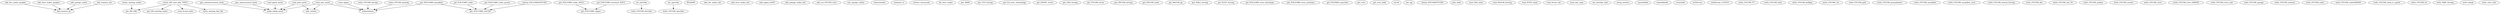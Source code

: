 /* Created by mdot for Matlab */
digraph m2html {
  add_obc_nodes_graphic -> find_nearest_pt;
  add_river_nodes_graphic -> find_nearest_pt;
  add_sponge_nodes -> find_nearest_pt;
  add_stations_list -> find_nearest_pt;
  create_HD_nest_bdy_TYPE3 -> get_HD_OBC;
  create_HD_nest_bdy_TYPE3 -> get_HD_nesting_nodes;
  create_HD_nest_bdy_TYPE3 -> read_fvcom_bath;
  create_HD_nest_bdy_TYPE3 -> write_nesting_bdy_file;
  create_nesting_nodes -> get_HD_OBC;
  gen_semistructured_mesh -> make_blank_mesh;
  gen_unstructured_mesh -> make_blank_mesh;
  get_POLCOMS_meanflow -> get_POLCOMS_netCDF;
  get_POLCOMS_meanflow -> nodes2elems;
  get_POLCOMS_tsobc -> get_POLCOMS_netCDF;
  get_POLCOMS_tsobc_NOCL -> get_POLCOMS_sigma;
  get_POLCOMS_tsobc_gcoms -> get_POLCOMS_netCDF;
  get_POLCOMS_tsrestart_NOCL -> get_POLCOMS_sigma;
  interp_POLCOMS2FVCOM -> get_POLCOMS_netCDF;
  read_gmsh_mesh -> make_blank_mesh;
  read_grid_mesh -> add_coriolis;
  read_grid_mesh -> make_blank_mesh;
  read_sigma -> nodes2elems;
  read_sms_mesh -> add_coriolis;
  read_sms_mesh -> make_blank_mesh;
  read_sms_mesh -> nodes2elems;
  set_elevtide -> write_FVCOM_elevtide;
  set_spectide -> write_FVCOM_spectide;
  write_FVCOM_forcing -> nodes2elems;
  write_FVCOM_heating -> nodes2elems;

  README [URL="README.html"];
  add_coriolis [URL="add_coriolis.html"];
  add_obc_nodes_graphic [URL="add_obc_nodes_graphic.html"];
  add_obc_nodes_list [URL="add_obc_nodes_list.html"];
  add_river_nodes_graphic [URL="add_river_nodes_graphic.html"];
  add_river_nodes_list [URL="add_river_nodes_list.html"];
  add_sigma_forDT [URL="add_sigma_forDT.html"];
  add_sponge_nodes [URL="add_sponge_nodes.html"];
  add_sponge_nodes_list [URL="add_sponge_nodes_list.html"];
  add_stations_list [URL="add_stations_list.html"];
  add_var_FVCOM_river [URL="add_var_FVCOM_river.html"];
  calc_sponge_radius [URL="calc_sponge_radius.html"];
  create_HD_nest_bdy_TYPE3 [URL="create_HD_nest_bdy_TYPE3.html"];
  create_nesting_nodes [URL="create_nesting_nodes.html"];
  elems2nodes [URL="elems2nodes.html"];
  estimate_ts [URL="estimate_ts.html"];
  extract_mesoscale [URL="extract_mesoscale.html"];
  find_nearest_pt [URL="find_nearest_pt.html"];
  fix_river_nodes [URL="fix_river_nodes.html"];
  gen_semistructured_mesh [URL="gen_semistructured_mesh.html"];
  gen_unstructured_mesh [URL="gen_unstructured_mesh.html"];
  get_AMM [URL="get_AMM.html"];
  get_CFS_forcing [URL="get_CFS_forcing.html"];
  get_EA_river_climatology [URL="get_EA_river_climatology.html"];
  get_EHYPE_rivers [URL="get_EHYPE_rivers.html"];
  get_ERA_forcing [URL="get_ERA_forcing.html"];
  get_FVCOM_rivers [URL="get_FVCOM_rivers.html"];
  get_HD_OBC [URL="get_HD_OBC.html"];
  get_HD_nesting_nodes [URL="get_HD_nesting_nodes.html"];
  get_HYCOM_forcing [URL="get_HYCOM_forcing.html"];
  get_HYCOM_tsobc [URL="get_HYCOM_tsobc.html"];
  get_MetUM_pp [URL="get_MetUM_pp.html"];
  get_NAE2_forcing [URL="get_NAE2_forcing.html"];
  get_NCEP_forcing [URL="get_NCEP_forcing.html"];
  get_POLCOMS_meanflow [URL="get_POLCOMS_meanflow.html"];
  get_POLCOMS_netCDF [URL="get_POLCOMS_netCDF.html"];
  get_POLCOMS_river_discharge [URL="get_POLCOMS_river_discharge.html"];
  get_POLCOMS_river_positions [URL="get_POLCOMS_river_positions.html"];
  get_POLCOMS_sigma [URL="get_POLCOMS_sigma.html"];
  get_POLCOMS_tsobc [URL="get_POLCOMS_tsobc.html"];
  get_POLCOMS_tsobc_NOCL [URL="get_POLCOMS_tsobc_NOCL.html"];
  get_POLCOMS_tsobc_gcoms [URL="get_POLCOMS_tsobc_gcoms.html"];
  get_POLCOMS_tsrestart_NOCL [URL="get_POLCOMS_tsrestart_NOCL.html"];
  get_POLPRED_spectide [URL="get_POLPRED_spectide.html"];
  get_cs3x [URL="get_cs3x.html"];
  get_zeta_xtide [URL="get_zeta_xtide.html"];
  inCell [URL="inCell.html"];
  init_lag [URL="init_lag.html"];
  interp_HYCOM2FVCOM [URL="interp_HYCOM2FVCOM.html"];
  interp_POLCOMS2FVCOM [URL="interp_POLCOMS2FVCOM.html"];
  make_blank_mesh [URL="make_blank_mesh.html"];
  nodes2elems [URL="nodes2elems.html"];
  plot_field [URL="plot_field.html"];
  read_ERA_wind [URL="read_ERA_wind.html"];
  read_MetUM_forcing [URL="read_MetUM_forcing.html"];
  read_NCEP_wind [URL="read_NCEP_wind.html"];
  read_fvcom_bath [URL="read_fvcom_bath.html"];
  read_fvcom_obc [URL="read_fvcom_obc.html"];
  read_gmsh_mesh [URL="read_gmsh_mesh.html"];
  read_grid_mesh [URL="read_grid_mesh.html"];
  read_sigma [URL="read_sigma.html"];
  read_sms_map [URL="read_sms_map.html"];
  read_sms_mesh [URL="read_sms_mesh.html"];
  set_elevtide [URL="set_elevtide.html"];
  set_elevtide_tmd [URL="set_elevtide_tmd.html"];
  set_spectide [URL="set_spectide.html"];
  setup_metrics [URL="setup_metrics.html"];
  smoothfield [URL="smoothfield.html"];
  smoothfield2 [URL="smoothfield2.html"];
  truncfield [URL="truncfield.html"];
  wrf2fvcom [URL="wrf2fvcom.html"];
  wrf2fvcom_U10V10 [URL="wrf2fvcom_U10V10.html"];
  write_FVCOM_TT [URL="write_FVCOM_TT.html"];
  write_FVCOM_bath [URL="write_FVCOM_bath.html"];
  write_FVCOM_bedflag [URL="write_FVCOM_bedflag.html"];
  write_FVCOM_cor [URL="write_FVCOM_cor.html"];
  write_FVCOM_elevtide [URL="write_FVCOM_elevtide.html"];
  write_FVCOM_forcing [URL="write_FVCOM_forcing.html"];
  write_FVCOM_grid [URL="write_FVCOM_grid.html"];
  write_FVCOM_groundwater [URL="write_FVCOM_groundwater.html"];
  write_FVCOM_heating [URL="write_FVCOM_heating.html"];
  write_FVCOM_meanflow [URL="write_FVCOM_meanflow.html"];
  write_FVCOM_meanflow_ascii [URL="write_FVCOM_meanflow_ascii.html"];
  write_FVCOM_nested_forcing [URL="write_FVCOM_nested_forcing.html"];
  write_FVCOM_obc [URL="write_FVCOM_obc.html"];
  write_FVCOM_obs_TS [URL="write_FVCOM_obs_TS.html"];
  write_FVCOM_probes [URL="write_FVCOM_probes.html"];
  write_FVCOM_restart [URL="write_FVCOM_restart.html"];
  write_FVCOM_river [URL="write_FVCOM_river.html"];
  write_FVCOM_river_ERSEM [URL="write_FVCOM_river_ERSEM.html"];
  write_FVCOM_river_nml [URL="write_FVCOM_river_nml.html"];
  write_FVCOM_spectide [URL="write_FVCOM_spectide.html"];
  write_FVCOM_sponge [URL="write_FVCOM_sponge.html"];
  write_FVCOM_stations [URL="write_FVCOM_stations.html"];
  write_FVCOM_tsobc [URL="write_FVCOM_tsobc.html"];
  write_FVCOM_tsobcERSEM [URL="write_FVCOM_tsobcERSEM.html"];
  write_FVCOM_wind_ts_speed [URL="write_FVCOM_wind_ts_speed.html"];
  write_FVCOM_z0 [URL="write_FVCOM_z0.html"];
  write_WRF_forcing [URL="write_WRF_forcing.html"];
  write_dtank [URL="write_dtank.html"];
  write_nesting_bdy_file [URL="write_nesting_bdy_file.html"];
  write_river_info [URL="write_river_info.html"];
}